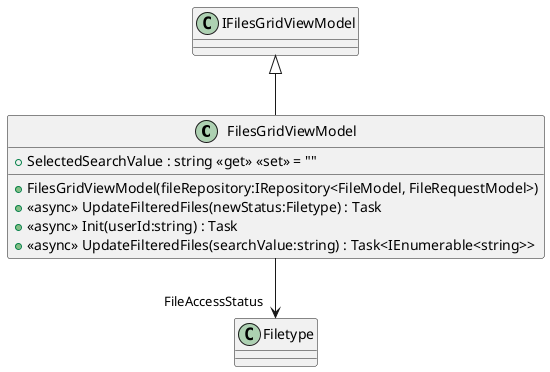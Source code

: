 @startuml
class FilesGridViewModel {
    + SelectedSearchValue : string <<get>> <<set>> = ""
    + FilesGridViewModel(fileRepository:IRepository<FileModel, FileRequestModel>)
    + <<async>> UpdateFilteredFiles(newStatus:Filetype) : Task
    + <<async>> Init(userId:string) : Task
    + <<async>> UpdateFilteredFiles(searchValue:string) : Task<IEnumerable<string>>
}

IFilesGridViewModel <|-- FilesGridViewModel
FilesGridViewModel --> "FileAccessStatus" Filetype
@enduml
